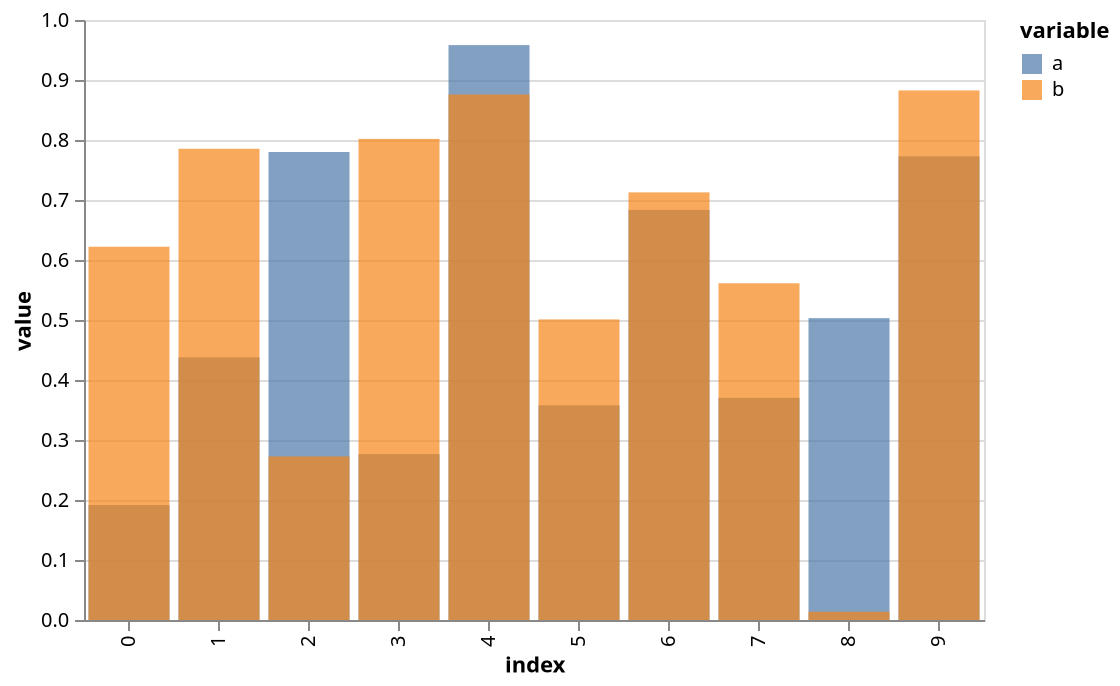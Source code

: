 {"mark": "bar", "encoding": {"x": {"field": "index", "type": "ordinal"}, "y": {"field": "value", "type": "quantitative", "stack": null}, "color": {"field": "variable", "type": "nominal"}, "opacity": {"value": 0.7}}, "$schema": "https://vega.github.io/schema/vega-lite/v2.json", "width": 450, "height": 300, "selection": {"grid": {"type": "interval", "bind": "scales"}}, "data": {"values": [{"index": 0, "variable": "a", "value": 0.1915194503788923}, {"index": 1, "variable": "a", "value": 0.4377277390071145}, {"index": 2, "variable": "a", "value": 0.7799758081188035}, {"index": 3, "variable": "a", "value": 0.2764642551430967}, {"index": 4, "variable": "a", "value": 0.9581393536837052}, {"index": 5, "variable": "a", "value": 0.35781726995786667}, {"index": 6, "variable": "a", "value": 0.6834629351721363}, {"index": 7, "variable": "a", "value": 0.37025075479039493}, {"index": 8, "variable": "a", "value": 0.5030831653078097}, {"index": 9, "variable": "a", "value": 0.772826621612374}, {"index": 0, "variable": "b", "value": 0.6221087710398319}, {"index": 1, "variable": "b", "value": 0.7853585837137692}, {"index": 2, "variable": "b", "value": 0.2725926052826416}, {"index": 3, "variable": "b", "value": 0.8018721775350193}, {"index": 4, "variable": "b", "value": 0.8759326347420947}, {"index": 5, "variable": "b", "value": 0.5009951255234587}, {"index": 6, "variable": "b", "value": 0.7127020269829002}, {"index": 7, "variable": "b", "value": 0.5611961860656249}, {"index": 8, "variable": "b", "value": 0.013768449590682241}, {"index": 9, "variable": "b", "value": 0.8826411906361166}]}}